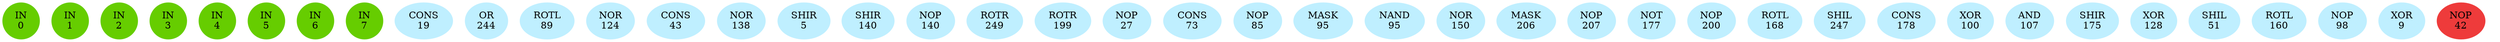 graph EACircuit {
rankdir=BT;
ranksep=0.75;
ordering=out;
splines=polyline;
node [style=filled, color=lightblue2];

{ rank=same;
node [color=chartreuse3];
"-1_0"[label="IN\n0"];
node [color=chartreuse3];
"-1_1"[label="IN\n1"];
node [color=chartreuse3];
"-1_2"[label="IN\n2"];
node [color=chartreuse3];
"-1_3"[label="IN\n3"];
node [color=chartreuse3];
"-1_4"[label="IN\n4"];
node [color=chartreuse3];
"-1_5"[label="IN\n5"];
node [color=chartreuse3];
"-1_6"[label="IN\n6"];
node [color=chartreuse3];
"-1_7"[label="IN\n7"];
}
{ rank=same;
node [color=lightblue1];
"0_0"[label="CONS\n19"];
node [color=lightblue1];
"0_1"[label="OR\n244"];
node [color=lightblue1];
"0_2"[label="ROTL\n89"];
node [color=lightblue1];
"0_3"[label="NOR\n124"];
node [color=lightblue1];
"0_4"[label="CONS\n43"];
node [color=lightblue1];
"0_5"[label="NOR\n138"];
node [color=lightblue1];
"0_6"[label="SHIR\n5"];
node [color=lightblue1];
"0_7"[label="SHIR\n140"];
}
{ rank=same;
node [color=lightblue1];
"1_0"[label="NOP\n140"];
node [color=lightblue1];
"1_1"[label="ROTR\n249"];
node [color=lightblue1];
"1_2"[label="ROTR\n199"];
node [color=lightblue1];
"1_3"[label="NOP\n27"];
node [color=lightblue1];
"1_4"[label="CONS\n73"];
node [color=lightblue1];
"1_5"[label="NOP\n85"];
node [color=lightblue1];
"1_6"[label="MASK\n95"];
node [color=lightblue1];
"1_7"[label="NAND\n95"];
}
{ rank=same;
node [color=lightblue1];
"2_0"[label="NOR\n150"];
node [color=lightblue1];
"2_1"[label="MASK\n206"];
node [color=lightblue1];
"2_2"[label="NOP\n207"];
node [color=lightblue1];
"2_3"[label="NOT\n177"];
node [color=lightblue1];
"2_4"[label="NOP\n200"];
node [color=lightblue1];
"2_5"[label="ROTL\n168"];
node [color=lightblue1];
"2_6"[label="SHIL\n247"];
node [color=lightblue1];
"2_7"[label="CONS\n178"];
}
{ rank=same;
node [color=lightblue1];
"3_0"[label="XOR\n100"];
node [color=lightblue1];
"3_1"[label="AND\n107"];
node [color=lightblue1];
"3_2"[label="SHIR\n175"];
node [color=lightblue1];
"3_3"[label="XOR\n128"];
node [color=lightblue1];
"3_4"[label="SHIL\n51"];
node [color=lightblue1];
"3_5"[label="ROTL\n160"];
node [color=lightblue1];
"3_6"[label="NOP\n98"];
node [color=lightblue1];
"3_7"[label="XOR\n9"];
}
{ rank=same;
node [color=brown2];
"4_0"[label="NOP\n42"];
}
edge[style=invis];
"-1_0" -- "-1_1" -- "-1_2" -- "-1_3" -- "-1_4" -- "-1_5" -- "-1_6" -- "-1_7";
"0_0" -- "0_1" -- "0_2" -- "0_3" -- "0_4" -- "0_5" -- "0_6" -- "0_7";
"1_0" -- "1_1" -- "1_2" -- "1_3" -- "1_4" -- "1_5" -- "1_6" -- "1_7";
"2_0" -- "2_1" -- "2_2" -- "2_3" -- "2_4" -- "2_5" -- "2_6" -- "2_7";
"3_0" -- "3_1" -- "3_2" -- "3_3" -- "3_4" -- "3_5" -- "3_6" -- "3_7";
"4_0" -- "4_0";
edge[style=solid];
}